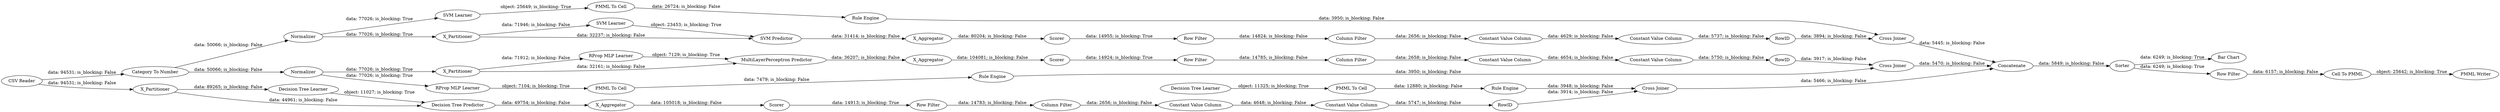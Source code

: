 digraph {
	"1049308189893604603_52" [label=Sorter]
	"8297840306247334048_9" [label="Row Filter"]
	"5194156631304547672_292" [label="Constant Value Column"]
	"-2015908585314611607_34" [label="PMML To Cell"]
	"-2152834885568375285_32" [label="Decision Tree Predictor"]
	"-7022438007328223055_32" [label="MultiLayerPerceptron Predictor"]
	"-2152834885568375285_31" [label="Decision Tree Learner"]
	"5194156631304547672_294" [label="Column Filter"]
	"-7022438007328223055_40" [label=Scorer]
	"-3013017372838954229_34" [label="Rule Engine"]
	"-612487056165452831_31" [label="SVM Learner"]
	"-2015908585314611607_35" [label="Rule Engine"]
	"-612487056165452831_39" [label="Cross Joiner"]
	"8297840306247334048_290" [label="Constant Value Column"]
	"2312743751371812695_290" [label="Constant Value Column"]
	"1049308189893604603_59" [label="Bar Chart"]
	"2312743751371812695_293" [label=RowID]
	"-612487056165452831_2" [label=X_Partitioner]
	"2312743751371812695_294" [label="Column Filter"]
	"-7022438007328223055_39" [label=Normalizer]
	"8297840306247334048_292" [label="Constant Value Column"]
	"-2152834885568375285_39" [label=Scorer]
	"-612487056165452831_7" [label=X_Aggregator]
	"8297840306247334048_293" [label=RowID]
	"-3013017372838954229_33" [label="Decision Tree Learner"]
	"-2152834885568375285_2" [label=X_Partitioner]
	"-8432888354048905325_22" [label="PMML To Cell"]
	"5194156631304547672_293" [label=RowID]
	"1049308189893604603_60" [label=Concatenate]
	"8297840306247334048_294" [label="Column Filter"]
	"-2152834885568375285_7" [label=X_Aggregator]
	"-8432888354048905325_35" [label="RProp MLP Learner"]
	"-3013017372838954229_28" [label="PMML To Cell"]
	"1049308189893604603_53" [label="Row Filter"]
	"-7022438007328223055_7" [label=X_Aggregator]
	"-8432888354048905325_34" [label="Rule Engine"]
	"5194156631304547672_290" [label="Constant Value Column"]
	"-612487056165452831_32" [label="SVM Predictor"]
	"-612487056165452831_41" [label=Scorer]
	"-7022438007328223055_38" [label="Cross Joiner"]
	"-7022438007328223055_31" [label="RProp MLP Learner"]
	"1049308189893604603_61" [label="PMML Writer"]
	"1049308189893604603_63" [label="CSV Reader"]
	"5194156631304547672_9" [label="Row Filter"]
	"2312743751371812695_9" [label="Row Filter"]
	"-2015908585314611607_33" [label="SVM Learner"]
	"2312743751371812695_292" [label="Constant Value Column"]
	"-2152834885568375285_38" [label="Cross Joiner"]
	"-612487056165452831_40" [label=Normalizer]
	"1049308189893604603_54" [label="Cell To PMML"]
	"-7022438007328223055_2" [label=X_Partitioner]
	"1049308189893604603_58" [label="Category To Number"]
	"-612487056165452831_7" -> "-612487056165452831_41" [label="data: 80204; is_blocking: False"]
	"-612487056165452831_40" -> "-612487056165452831_2" [label="data: 77026; is_blocking: True"]
	"5194156631304547672_9" -> "5194156631304547672_294" [label="data: 14824; is_blocking: False"]
	"-2152834885568375285_31" -> "-2152834885568375285_32" [label="object: 11027; is_blocking: True"]
	"-7022438007328223055_2" -> "-7022438007328223055_31" [label="data: 71912; is_blocking: False"]
	"2312743751371812695_290" -> "2312743751371812695_292" [label="data: 4654; is_blocking: False"]
	"2312743751371812695_294" -> "2312743751371812695_290" [label="data: 2658; is_blocking: False"]
	"1049308189893604603_58" -> "-612487056165452831_40" [label="data: 50066; is_blocking: False"]
	"-612487056165452831_2" -> "-612487056165452831_31" [label="data: 71946; is_blocking: False"]
	"-2015908585314611607_33" -> "-2015908585314611607_34" [label="object: 25649; is_blocking: True"]
	"5194156631304547672_293" -> "-612487056165452831_39" [label="data: 3894; is_blocking: False"]
	"-3013017372838954229_28" -> "-3013017372838954229_34" [label="data: 12880; is_blocking: False"]
	"-7022438007328223055_7" -> "-7022438007328223055_40" [label="data: 104081; is_blocking: False"]
	"8297840306247334048_290" -> "8297840306247334048_292" [label="data: 4648; is_blocking: False"]
	"1049308189893604603_63" -> "1049308189893604603_58" [label="data: 94531; is_blocking: False"]
	"1049308189893604603_54" -> "1049308189893604603_61" [label="object: 25642; is_blocking: True"]
	"8297840306247334048_292" -> "8297840306247334048_293" [label="data: 5747; is_blocking: False"]
	"-7022438007328223055_2" -> "-7022438007328223055_32" [label="data: 32161; is_blocking: False"]
	"-612487056165452831_2" -> "-612487056165452831_32" [label="data: 32237; is_blocking: False"]
	"-612487056165452831_39" -> "1049308189893604603_60" [label="data: 5445; is_blocking: False"]
	"-7022438007328223055_39" -> "-7022438007328223055_2" [label="data: 77026; is_blocking: True"]
	"8297840306247334048_9" -> "8297840306247334048_294" [label="data: 14783; is_blocking: False"]
	"5194156631304547672_292" -> "5194156631304547672_293" [label="data: 5737; is_blocking: False"]
	"1049308189893604603_52" -> "1049308189893604603_53" [label="data: 6249; is_blocking: True"]
	"-2015908585314611607_34" -> "-2015908585314611607_35" [label="data: 26724; is_blocking: False"]
	"-8432888354048905325_35" -> "-8432888354048905325_22" [label="object: 7104; is_blocking: True"]
	"-7022438007328223055_38" -> "1049308189893604603_60" [label="data: 5470; is_blocking: False"]
	"5194156631304547672_294" -> "5194156631304547672_290" [label="data: 2656; is_blocking: False"]
	"-612487056165452831_32" -> "-612487056165452831_7" [label="data: 31414; is_blocking: False"]
	"5194156631304547672_290" -> "5194156631304547672_292" [label="data: 4629; is_blocking: False"]
	"-2152834885568375285_38" -> "1049308189893604603_60" [label="data: 5466; is_blocking: False"]
	"2312743751371812695_9" -> "2312743751371812695_294" [label="data: 14785; is_blocking: False"]
	"-7022438007328223055_39" -> "-8432888354048905325_35" [label="data: 77026; is_blocking: True"]
	"-612487056165452831_41" -> "5194156631304547672_9" [label="data: 14955; is_blocking: True"]
	"8297840306247334048_293" -> "-2152834885568375285_38" [label="data: 3914; is_blocking: False"]
	"-2152834885568375285_7" -> "-2152834885568375285_39" [label="data: 105018; is_blocking: False"]
	"1049308189893604603_60" -> "1049308189893604603_52" [label="data: 5849; is_blocking: False"]
	"2312743751371812695_292" -> "2312743751371812695_293" [label="data: 5750; is_blocking: False"]
	"-3013017372838954229_34" -> "-2152834885568375285_38" [label="data: 3948; is_blocking: False"]
	"-7022438007328223055_32" -> "-7022438007328223055_7" [label="data: 36207; is_blocking: False"]
	"-2152834885568375285_39" -> "8297840306247334048_9" [label="data: 14913; is_blocking: True"]
	"-2015908585314611607_35" -> "-612487056165452831_39" [label="data: 3950; is_blocking: False"]
	"-2152834885568375285_2" -> "-2152834885568375285_31" [label="data: 89265; is_blocking: False"]
	"-7022438007328223055_31" -> "-7022438007328223055_32" [label="object: 7129; is_blocking: True"]
	"2312743751371812695_293" -> "-7022438007328223055_38" [label="data: 3917; is_blocking: False"]
	"-612487056165452831_40" -> "-2015908585314611607_33" [label="data: 77026; is_blocking: True"]
	"1049308189893604603_53" -> "1049308189893604603_54" [label="data: 6157; is_blocking: False"]
	"1049308189893604603_58" -> "-7022438007328223055_39" [label="data: 50066; is_blocking: False"]
	"-8432888354048905325_22" -> "-8432888354048905325_34" [label="data: 7479; is_blocking: False"]
	"-2152834885568375285_32" -> "-2152834885568375285_7" [label="data: 49754; is_blocking: False"]
	"1049308189893604603_63" -> "-2152834885568375285_2" [label="data: 94531; is_blocking: False"]
	"-3013017372838954229_33" -> "-3013017372838954229_28" [label="object: 11325; is_blocking: True"]
	"-7022438007328223055_40" -> "2312743751371812695_9" [label="data: 14924; is_blocking: True"]
	"1049308189893604603_52" -> "1049308189893604603_59" [label="data: 6249; is_blocking: True"]
	"-612487056165452831_31" -> "-612487056165452831_32" [label="object: 23453; is_blocking: True"]
	"-2152834885568375285_2" -> "-2152834885568375285_32" [label="data: 44961; is_blocking: False"]
	"-8432888354048905325_34" -> "-7022438007328223055_38" [label="data: 3950; is_blocking: False"]
	"8297840306247334048_294" -> "8297840306247334048_290" [label="data: 2656; is_blocking: False"]
	rankdir=LR
}
